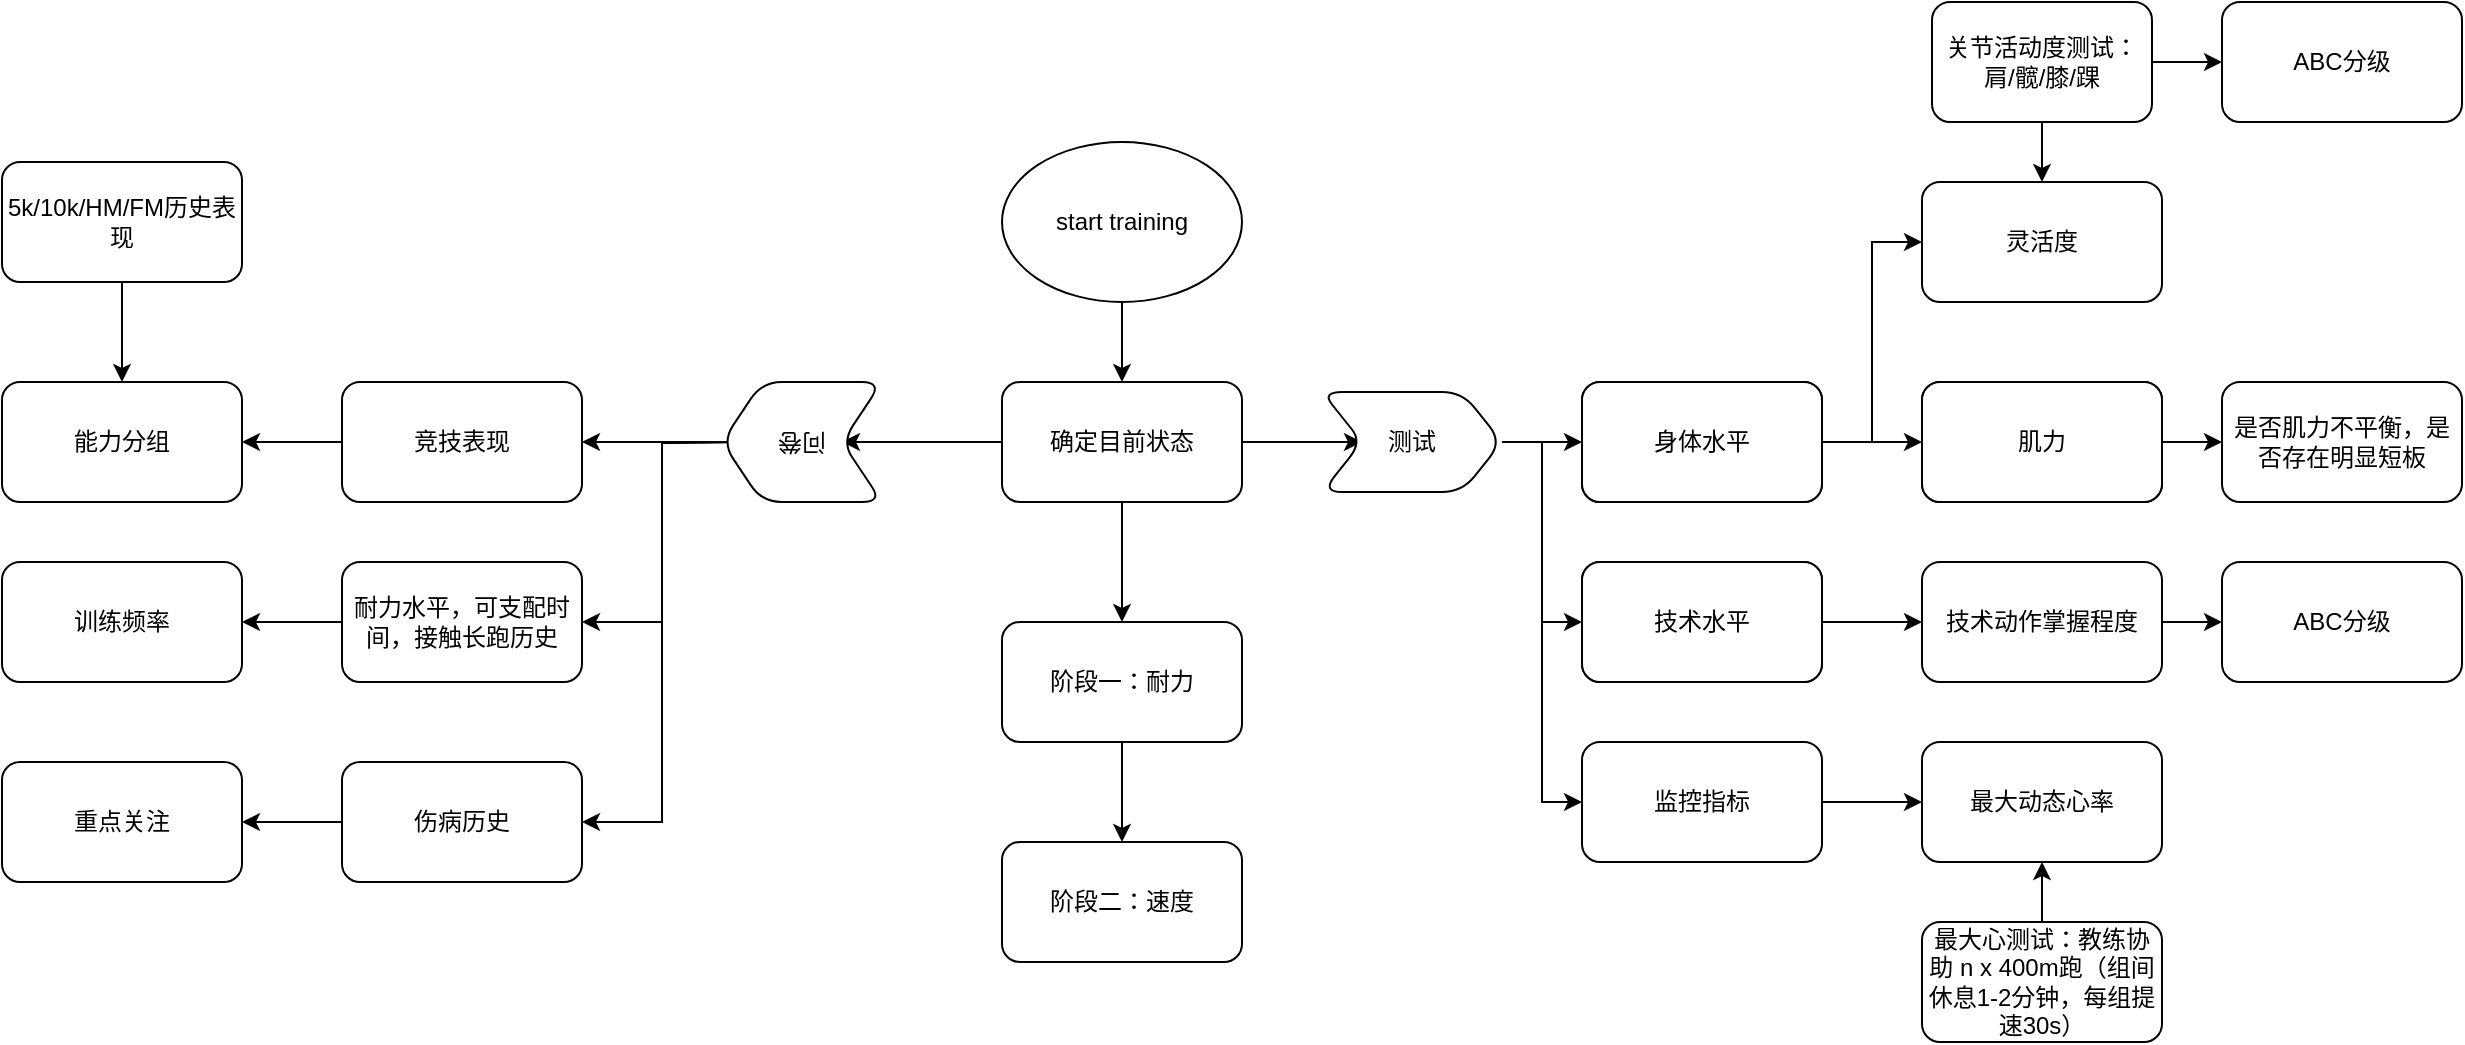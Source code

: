 <mxfile version="16.4.5" type="github">
  <diagram id="WIHnWc6ceRGbS43_O5N4" name="Page-1">
    <mxGraphModel dx="2332" dy="1862" grid="1" gridSize="10" guides="1" tooltips="1" connect="1" arrows="1" fold="1" page="1" pageScale="1" pageWidth="850" pageHeight="1100" math="0" shadow="0">
      <root>
        <mxCell id="0" />
        <mxCell id="1" parent="0" />
        <mxCell id="FeF34nxTBi7OvhFDxZFh-13" value="" style="edgeStyle=orthogonalEdgeStyle;rounded=0;orthogonalLoop=1;jettySize=auto;html=1;" edge="1" parent="1" source="FeF34nxTBi7OvhFDxZFh-1" target="FeF34nxTBi7OvhFDxZFh-12">
          <mxGeometry relative="1" as="geometry" />
        </mxCell>
        <mxCell id="FeF34nxTBi7OvhFDxZFh-47" value="" style="edgeStyle=orthogonalEdgeStyle;rounded=0;orthogonalLoop=1;jettySize=auto;html=1;" edge="1" parent="1" source="FeF34nxTBi7OvhFDxZFh-1" target="FeF34nxTBi7OvhFDxZFh-46">
          <mxGeometry relative="1" as="geometry" />
        </mxCell>
        <mxCell id="FeF34nxTBi7OvhFDxZFh-70" value="" style="edgeStyle=orthogonalEdgeStyle;rounded=0;orthogonalLoop=1;jettySize=auto;html=1;" edge="1" parent="1" source="FeF34nxTBi7OvhFDxZFh-1" target="FeF34nxTBi7OvhFDxZFh-69">
          <mxGeometry relative="1" as="geometry" />
        </mxCell>
        <mxCell id="FeF34nxTBi7OvhFDxZFh-1" value="确定目前状态" style="rounded=1;whiteSpace=wrap;html=1;" vertex="1" parent="1">
          <mxGeometry x="350" y="180" width="120" height="60" as="geometry" />
        </mxCell>
        <mxCell id="FeF34nxTBi7OvhFDxZFh-11" value="" style="edgeStyle=orthogonalEdgeStyle;rounded=0;orthogonalLoop=1;jettySize=auto;html=1;" edge="1" parent="1" source="FeF34nxTBi7OvhFDxZFh-2" target="FeF34nxTBi7OvhFDxZFh-1">
          <mxGeometry relative="1" as="geometry" />
        </mxCell>
        <mxCell id="FeF34nxTBi7OvhFDxZFh-2" value="start training" style="ellipse;whiteSpace=wrap;html=1;" vertex="1" parent="1">
          <mxGeometry x="350" y="60" width="120" height="80" as="geometry" />
        </mxCell>
        <mxCell id="FeF34nxTBi7OvhFDxZFh-35" style="edgeStyle=orthogonalEdgeStyle;rounded=0;orthogonalLoop=1;jettySize=auto;html=1;entryX=1;entryY=0.5;entryDx=0;entryDy=0;" edge="1" parent="1" source="FeF34nxTBi7OvhFDxZFh-3" target="FeF34nxTBi7OvhFDxZFh-24">
          <mxGeometry relative="1" as="geometry" />
        </mxCell>
        <mxCell id="FeF34nxTBi7OvhFDxZFh-3" value="竞技表现" style="whiteSpace=wrap;html=1;rounded=1;" vertex="1" parent="1">
          <mxGeometry x="20" y="180" width="120" height="60" as="geometry" />
        </mxCell>
        <mxCell id="FeF34nxTBi7OvhFDxZFh-8" value="" style="edgeStyle=orthogonalEdgeStyle;rounded=0;orthogonalLoop=1;jettySize=auto;html=1;" edge="1" parent="1" source="FeF34nxTBi7OvhFDxZFh-6" target="FeF34nxTBi7OvhFDxZFh-7">
          <mxGeometry relative="1" as="geometry" />
        </mxCell>
        <mxCell id="FeF34nxTBi7OvhFDxZFh-6" value="身体水平" style="whiteSpace=wrap;html=1;rounded=1;" vertex="1" parent="1">
          <mxGeometry x="640" y="180" width="120" height="60" as="geometry" />
        </mxCell>
        <mxCell id="FeF34nxTBi7OvhFDxZFh-7" value="肌力" style="whiteSpace=wrap;html=1;rounded=1;" vertex="1" parent="1">
          <mxGeometry x="810" y="180" width="120" height="60" as="geometry" />
        </mxCell>
        <mxCell id="FeF34nxTBi7OvhFDxZFh-10" value="灵活度" style="whiteSpace=wrap;html=1;rounded=1;" vertex="1" parent="1">
          <mxGeometry x="810" y="80" width="120" height="60" as="geometry" />
        </mxCell>
        <mxCell id="FeF34nxTBi7OvhFDxZFh-15" value="" style="edgeStyle=orthogonalEdgeStyle;rounded=0;orthogonalLoop=1;jettySize=auto;html=1;" edge="1" parent="1" source="FeF34nxTBi7OvhFDxZFh-12" target="FeF34nxTBi7OvhFDxZFh-14">
          <mxGeometry relative="1" as="geometry" />
        </mxCell>
        <mxCell id="FeF34nxTBi7OvhFDxZFh-12" value="阶段一：耐力" style="whiteSpace=wrap;html=1;rounded=1;" vertex="1" parent="1">
          <mxGeometry x="350" y="300" width="120" height="60" as="geometry" />
        </mxCell>
        <mxCell id="FeF34nxTBi7OvhFDxZFh-14" value="阶段二：速度" style="whiteSpace=wrap;html=1;rounded=1;" vertex="1" parent="1">
          <mxGeometry x="350" y="410" width="120" height="60" as="geometry" />
        </mxCell>
        <mxCell id="FeF34nxTBi7OvhFDxZFh-16" value="技术水平" style="whiteSpace=wrap;html=1;rounded=1;" vertex="1" parent="1">
          <mxGeometry x="640" y="270" width="120" height="60" as="geometry" />
        </mxCell>
        <mxCell id="FeF34nxTBi7OvhFDxZFh-25" value="" style="edgeStyle=orthogonalEdgeStyle;rounded=0;orthogonalLoop=1;jettySize=auto;html=1;" edge="1" parent="1" source="FeF34nxTBi7OvhFDxZFh-18" target="FeF34nxTBi7OvhFDxZFh-24">
          <mxGeometry relative="1" as="geometry" />
        </mxCell>
        <mxCell id="FeF34nxTBi7OvhFDxZFh-18" value="5k/10k/HM/FM历史表现" style="whiteSpace=wrap;html=1;rounded=1;" vertex="1" parent="1">
          <mxGeometry x="-150" y="70" width="120" height="60" as="geometry" />
        </mxCell>
        <mxCell id="FeF34nxTBi7OvhFDxZFh-30" style="edgeStyle=orthogonalEdgeStyle;rounded=0;orthogonalLoop=1;jettySize=auto;html=1;entryX=1;entryY=0.5;entryDx=0;entryDy=0;" edge="1" parent="1" target="FeF34nxTBi7OvhFDxZFh-28">
          <mxGeometry relative="1" as="geometry">
            <mxPoint x="220" y="210" as="sourcePoint" />
          </mxGeometry>
        </mxCell>
        <mxCell id="FeF34nxTBi7OvhFDxZFh-34" style="edgeStyle=orthogonalEdgeStyle;rounded=0;orthogonalLoop=1;jettySize=auto;html=1;entryX=1;entryY=0.5;entryDx=0;entryDy=0;" edge="1" parent="1" target="FeF34nxTBi7OvhFDxZFh-33">
          <mxGeometry relative="1" as="geometry">
            <mxPoint x="220" y="210" as="sourcePoint" />
          </mxGeometry>
        </mxCell>
        <mxCell id="FeF34nxTBi7OvhFDxZFh-24" value="能力分组" style="whiteSpace=wrap;html=1;rounded=1;" vertex="1" parent="1">
          <mxGeometry x="-150" y="180" width="120" height="60" as="geometry" />
        </mxCell>
        <mxCell id="FeF34nxTBi7OvhFDxZFh-38" value="" style="edgeStyle=orthogonalEdgeStyle;rounded=0;orthogonalLoop=1;jettySize=auto;html=1;" edge="1" parent="1" source="FeF34nxTBi7OvhFDxZFh-28" target="FeF34nxTBi7OvhFDxZFh-37">
          <mxGeometry relative="1" as="geometry" />
        </mxCell>
        <mxCell id="FeF34nxTBi7OvhFDxZFh-28" value="耐力水平，可支配时间，接触长跑历史" style="whiteSpace=wrap;html=1;rounded=1;" vertex="1" parent="1">
          <mxGeometry x="20" y="270" width="120" height="60" as="geometry" />
        </mxCell>
        <mxCell id="FeF34nxTBi7OvhFDxZFh-40" value="" style="edgeStyle=orthogonalEdgeStyle;rounded=0;orthogonalLoop=1;jettySize=auto;html=1;" edge="1" parent="1" source="FeF34nxTBi7OvhFDxZFh-33" target="FeF34nxTBi7OvhFDxZFh-39">
          <mxGeometry relative="1" as="geometry" />
        </mxCell>
        <mxCell id="FeF34nxTBi7OvhFDxZFh-33" value="伤病历史" style="whiteSpace=wrap;html=1;rounded=1;" vertex="1" parent="1">
          <mxGeometry x="20" y="370" width="120" height="60" as="geometry" />
        </mxCell>
        <mxCell id="FeF34nxTBi7OvhFDxZFh-37" value="训练频率" style="whiteSpace=wrap;html=1;rounded=1;" vertex="1" parent="1">
          <mxGeometry x="-150" y="270" width="120" height="60" as="geometry" />
        </mxCell>
        <mxCell id="FeF34nxTBi7OvhFDxZFh-39" value="重点关注" style="whiteSpace=wrap;html=1;rounded=1;" vertex="1" parent="1">
          <mxGeometry x="-150" y="370" width="120" height="60" as="geometry" />
        </mxCell>
        <mxCell id="FeF34nxTBi7OvhFDxZFh-58" style="edgeStyle=orthogonalEdgeStyle;rounded=0;orthogonalLoop=1;jettySize=auto;html=1;entryX=0;entryY=0.5;entryDx=0;entryDy=0;" edge="1" parent="1" source="FeF34nxTBi7OvhFDxZFh-41" target="FeF34nxTBi7OvhFDxZFh-10">
          <mxGeometry relative="1" as="geometry" />
        </mxCell>
        <mxCell id="FeF34nxTBi7OvhFDxZFh-41" value="身体水平" style="whiteSpace=wrap;html=1;rounded=1;" vertex="1" parent="1">
          <mxGeometry x="640" y="180" width="120" height="60" as="geometry" />
        </mxCell>
        <mxCell id="FeF34nxTBi7OvhFDxZFh-64" value="" style="edgeStyle=orthogonalEdgeStyle;rounded=0;orthogonalLoop=1;jettySize=auto;html=1;" edge="1" parent="1" source="FeF34nxTBi7OvhFDxZFh-42" target="FeF34nxTBi7OvhFDxZFh-63">
          <mxGeometry relative="1" as="geometry" />
        </mxCell>
        <mxCell id="FeF34nxTBi7OvhFDxZFh-42" value="肌力" style="whiteSpace=wrap;html=1;rounded=1;" vertex="1" parent="1">
          <mxGeometry x="810" y="180" width="120" height="60" as="geometry" />
        </mxCell>
        <mxCell id="FeF34nxTBi7OvhFDxZFh-66" value="" style="edgeStyle=orthogonalEdgeStyle;rounded=0;orthogonalLoop=1;jettySize=auto;html=1;" edge="1" parent="1" source="FeF34nxTBi7OvhFDxZFh-43" target="FeF34nxTBi7OvhFDxZFh-65">
          <mxGeometry relative="1" as="geometry" />
        </mxCell>
        <mxCell id="FeF34nxTBi7OvhFDxZFh-43" value="技术水平" style="whiteSpace=wrap;html=1;rounded=1;" vertex="1" parent="1">
          <mxGeometry x="640" y="270" width="120" height="60" as="geometry" />
        </mxCell>
        <mxCell id="FeF34nxTBi7OvhFDxZFh-48" style="edgeStyle=orthogonalEdgeStyle;rounded=0;orthogonalLoop=1;jettySize=auto;html=1;entryX=0;entryY=0.5;entryDx=0;entryDy=0;" edge="1" parent="1" source="FeF34nxTBi7OvhFDxZFh-46" target="FeF34nxTBi7OvhFDxZFh-41">
          <mxGeometry relative="1" as="geometry" />
        </mxCell>
        <mxCell id="FeF34nxTBi7OvhFDxZFh-49" style="edgeStyle=orthogonalEdgeStyle;rounded=0;orthogonalLoop=1;jettySize=auto;html=1;entryX=0;entryY=0.5;entryDx=0;entryDy=0;" edge="1" parent="1" source="FeF34nxTBi7OvhFDxZFh-46" target="FeF34nxTBi7OvhFDxZFh-43">
          <mxGeometry relative="1" as="geometry" />
        </mxCell>
        <mxCell id="FeF34nxTBi7OvhFDxZFh-52" style="edgeStyle=orthogonalEdgeStyle;rounded=0;orthogonalLoop=1;jettySize=auto;html=1;entryX=0;entryY=0.5;entryDx=0;entryDy=0;" edge="1" parent="1" source="FeF34nxTBi7OvhFDxZFh-46" target="FeF34nxTBi7OvhFDxZFh-51">
          <mxGeometry relative="1" as="geometry" />
        </mxCell>
        <mxCell id="FeF34nxTBi7OvhFDxZFh-46" value="测试" style="shape=step;perimeter=stepPerimeter;whiteSpace=wrap;html=1;fixedSize=1;rounded=1;" vertex="1" parent="1">
          <mxGeometry x="510" y="185" width="90" height="50" as="geometry" />
        </mxCell>
        <mxCell id="FeF34nxTBi7OvhFDxZFh-54" value="" style="edgeStyle=orthogonalEdgeStyle;rounded=0;orthogonalLoop=1;jettySize=auto;html=1;" edge="1" parent="1" source="FeF34nxTBi7OvhFDxZFh-51" target="FeF34nxTBi7OvhFDxZFh-53">
          <mxGeometry relative="1" as="geometry" />
        </mxCell>
        <mxCell id="FeF34nxTBi7OvhFDxZFh-51" value="监控指标" style="whiteSpace=wrap;html=1;rounded=1;" vertex="1" parent="1">
          <mxGeometry x="640" y="360" width="120" height="60" as="geometry" />
        </mxCell>
        <mxCell id="FeF34nxTBi7OvhFDxZFh-53" value="最大动态心率" style="whiteSpace=wrap;html=1;rounded=1;" vertex="1" parent="1">
          <mxGeometry x="810" y="360" width="120" height="60" as="geometry" />
        </mxCell>
        <mxCell id="FeF34nxTBi7OvhFDxZFh-57" style="edgeStyle=orthogonalEdgeStyle;rounded=0;orthogonalLoop=1;jettySize=auto;html=1;entryX=0.5;entryY=1;entryDx=0;entryDy=0;" edge="1" parent="1" source="FeF34nxTBi7OvhFDxZFh-55" target="FeF34nxTBi7OvhFDxZFh-53">
          <mxGeometry relative="1" as="geometry" />
        </mxCell>
        <mxCell id="FeF34nxTBi7OvhFDxZFh-55" value="最大心测试：教练协助 n x 400m跑（组间休息1-2分钟，每组提速30s）" style="whiteSpace=wrap;html=1;rounded=1;" vertex="1" parent="1">
          <mxGeometry x="810" y="450" width="120" height="60" as="geometry" />
        </mxCell>
        <mxCell id="FeF34nxTBi7OvhFDxZFh-60" value="" style="edgeStyle=orthogonalEdgeStyle;rounded=0;orthogonalLoop=1;jettySize=auto;html=1;" edge="1" parent="1" source="FeF34nxTBi7OvhFDxZFh-59" target="FeF34nxTBi7OvhFDxZFh-10">
          <mxGeometry relative="1" as="geometry" />
        </mxCell>
        <mxCell id="FeF34nxTBi7OvhFDxZFh-62" value="" style="edgeStyle=orthogonalEdgeStyle;rounded=0;orthogonalLoop=1;jettySize=auto;html=1;" edge="1" parent="1" source="FeF34nxTBi7OvhFDxZFh-59" target="FeF34nxTBi7OvhFDxZFh-61">
          <mxGeometry relative="1" as="geometry" />
        </mxCell>
        <mxCell id="FeF34nxTBi7OvhFDxZFh-59" value="关节活动度测试：肩/髋/膝/踝" style="whiteSpace=wrap;html=1;rounded=1;" vertex="1" parent="1">
          <mxGeometry x="815" y="-10" width="110" height="60" as="geometry" />
        </mxCell>
        <mxCell id="FeF34nxTBi7OvhFDxZFh-61" value="ABC分级" style="whiteSpace=wrap;html=1;rounded=1;" vertex="1" parent="1">
          <mxGeometry x="960" y="-10" width="120" height="60" as="geometry" />
        </mxCell>
        <mxCell id="FeF34nxTBi7OvhFDxZFh-63" value="是否肌力不平衡，是否存在明显短板" style="whiteSpace=wrap;html=1;rounded=1;" vertex="1" parent="1">
          <mxGeometry x="960" y="180" width="120" height="60" as="geometry" />
        </mxCell>
        <mxCell id="FeF34nxTBi7OvhFDxZFh-68" value="" style="edgeStyle=orthogonalEdgeStyle;rounded=0;orthogonalLoop=1;jettySize=auto;html=1;" edge="1" parent="1" source="FeF34nxTBi7OvhFDxZFh-65" target="FeF34nxTBi7OvhFDxZFh-67">
          <mxGeometry relative="1" as="geometry" />
        </mxCell>
        <mxCell id="FeF34nxTBi7OvhFDxZFh-65" value="技术动作掌握程度" style="whiteSpace=wrap;html=1;rounded=1;" vertex="1" parent="1">
          <mxGeometry x="810" y="270" width="120" height="60" as="geometry" />
        </mxCell>
        <mxCell id="FeF34nxTBi7OvhFDxZFh-67" value="ABC分级" style="whiteSpace=wrap;html=1;rounded=1;" vertex="1" parent="1">
          <mxGeometry x="960" y="270" width="120" height="60" as="geometry" />
        </mxCell>
        <mxCell id="FeF34nxTBi7OvhFDxZFh-71" style="edgeStyle=orthogonalEdgeStyle;rounded=0;orthogonalLoop=1;jettySize=auto;html=1;entryX=1;entryY=0.5;entryDx=0;entryDy=0;" edge="1" parent="1" source="FeF34nxTBi7OvhFDxZFh-69" target="FeF34nxTBi7OvhFDxZFh-3">
          <mxGeometry relative="1" as="geometry" />
        </mxCell>
        <mxCell id="FeF34nxTBi7OvhFDxZFh-69" value="问卷" style="shape=step;perimeter=stepPerimeter;whiteSpace=wrap;html=1;fixedSize=1;rounded=1;rotation=-180;" vertex="1" parent="1">
          <mxGeometry x="210" y="180" width="80" height="60" as="geometry" />
        </mxCell>
      </root>
    </mxGraphModel>
  </diagram>
</mxfile>
